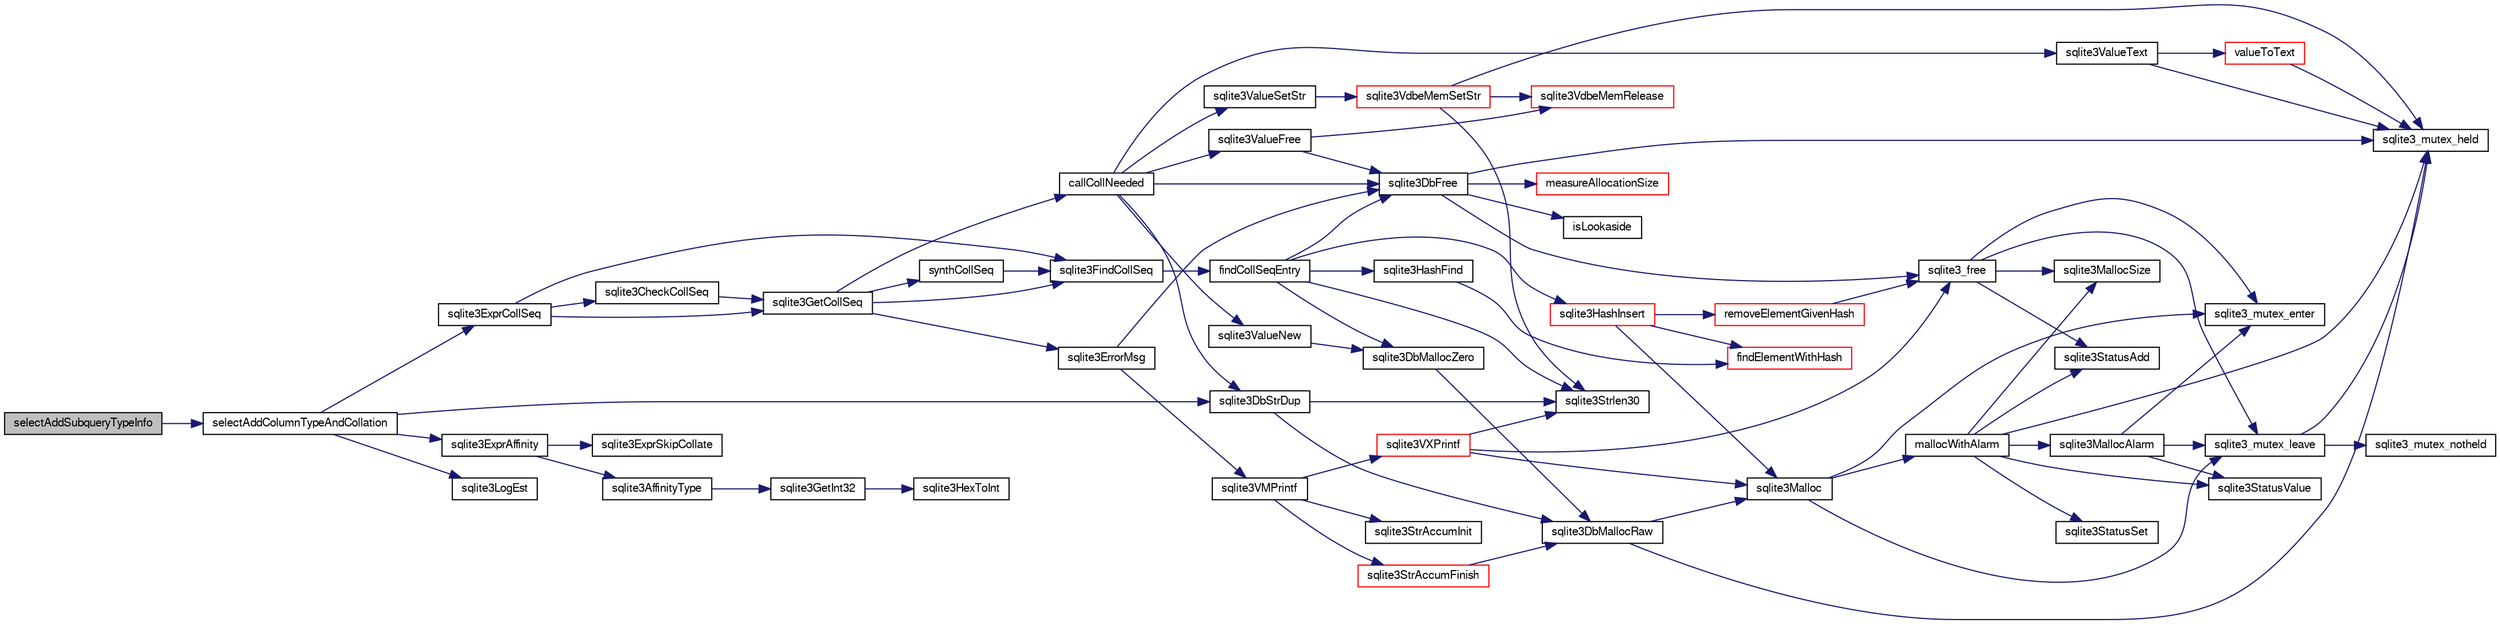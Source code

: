 digraph "selectAddSubqueryTypeInfo"
{
  edge [fontname="FreeSans",fontsize="10",labelfontname="FreeSans",labelfontsize="10"];
  node [fontname="FreeSans",fontsize="10",shape=record];
  rankdir="LR";
  Node286048 [label="selectAddSubqueryTypeInfo",height=0.2,width=0.4,color="black", fillcolor="grey75", style="filled", fontcolor="black"];
  Node286048 -> Node286049 [color="midnightblue",fontsize="10",style="solid",fontname="FreeSans"];
  Node286049 [label="selectAddColumnTypeAndCollation",height=0.2,width=0.4,color="black", fillcolor="white", style="filled",URL="$sqlite3_8c.html#af0d3e812ed68a0aabcc6cfeeb0ac523f"];
  Node286049 -> Node286050 [color="midnightblue",fontsize="10",style="solid",fontname="FreeSans"];
  Node286050 [label="sqlite3DbStrDup",height=0.2,width=0.4,color="black", fillcolor="white", style="filled",URL="$sqlite3_8c.html#a0ec4772ee6de7316ecd1e6cabb1beeef"];
  Node286050 -> Node286051 [color="midnightblue",fontsize="10",style="solid",fontname="FreeSans"];
  Node286051 [label="sqlite3Strlen30",height=0.2,width=0.4,color="black", fillcolor="white", style="filled",URL="$sqlite3_8c.html#a3dcd80ba41f1a308193dee74857b62a7"];
  Node286050 -> Node286052 [color="midnightblue",fontsize="10",style="solid",fontname="FreeSans"];
  Node286052 [label="sqlite3DbMallocRaw",height=0.2,width=0.4,color="black", fillcolor="white", style="filled",URL="$sqlite3_8c.html#abbe8be0cf7175e11ddc3e2218fad924e"];
  Node286052 -> Node286053 [color="midnightblue",fontsize="10",style="solid",fontname="FreeSans"];
  Node286053 [label="sqlite3_mutex_held",height=0.2,width=0.4,color="black", fillcolor="white", style="filled",URL="$sqlite3_8c.html#acf77da68932b6bc163c5e68547ecc3e7"];
  Node286052 -> Node286054 [color="midnightblue",fontsize="10",style="solid",fontname="FreeSans"];
  Node286054 [label="sqlite3Malloc",height=0.2,width=0.4,color="black", fillcolor="white", style="filled",URL="$sqlite3_8c.html#a361a2eaa846b1885f123abe46f5d8b2b"];
  Node286054 -> Node286055 [color="midnightblue",fontsize="10",style="solid",fontname="FreeSans"];
  Node286055 [label="sqlite3_mutex_enter",height=0.2,width=0.4,color="black", fillcolor="white", style="filled",URL="$sqlite3_8c.html#a1c12cde690bd89f104de5cbad12a6bf5"];
  Node286054 -> Node286056 [color="midnightblue",fontsize="10",style="solid",fontname="FreeSans"];
  Node286056 [label="mallocWithAlarm",height=0.2,width=0.4,color="black", fillcolor="white", style="filled",URL="$sqlite3_8c.html#ab070d5cf8e48ec8a6a43cf025d48598b"];
  Node286056 -> Node286053 [color="midnightblue",fontsize="10",style="solid",fontname="FreeSans"];
  Node286056 -> Node286057 [color="midnightblue",fontsize="10",style="solid",fontname="FreeSans"];
  Node286057 [label="sqlite3StatusSet",height=0.2,width=0.4,color="black", fillcolor="white", style="filled",URL="$sqlite3_8c.html#afec7586c01fcb5ea17dc9d7725a589d9"];
  Node286056 -> Node286058 [color="midnightblue",fontsize="10",style="solid",fontname="FreeSans"];
  Node286058 [label="sqlite3StatusValue",height=0.2,width=0.4,color="black", fillcolor="white", style="filled",URL="$sqlite3_8c.html#a30b8ac296c6e200c1fa57708d52c6ef6"];
  Node286056 -> Node286059 [color="midnightblue",fontsize="10",style="solid",fontname="FreeSans"];
  Node286059 [label="sqlite3MallocAlarm",height=0.2,width=0.4,color="black", fillcolor="white", style="filled",URL="$sqlite3_8c.html#ada66988e8471d1198f3219c062377508"];
  Node286059 -> Node286058 [color="midnightblue",fontsize="10",style="solid",fontname="FreeSans"];
  Node286059 -> Node286060 [color="midnightblue",fontsize="10",style="solid",fontname="FreeSans"];
  Node286060 [label="sqlite3_mutex_leave",height=0.2,width=0.4,color="black", fillcolor="white", style="filled",URL="$sqlite3_8c.html#a5838d235601dbd3c1fa993555c6bcc93"];
  Node286060 -> Node286053 [color="midnightblue",fontsize="10",style="solid",fontname="FreeSans"];
  Node286060 -> Node286061 [color="midnightblue",fontsize="10",style="solid",fontname="FreeSans"];
  Node286061 [label="sqlite3_mutex_notheld",height=0.2,width=0.4,color="black", fillcolor="white", style="filled",URL="$sqlite3_8c.html#a83967c837c1c000d3b5adcfaa688f5dc"];
  Node286059 -> Node286055 [color="midnightblue",fontsize="10",style="solid",fontname="FreeSans"];
  Node286056 -> Node286062 [color="midnightblue",fontsize="10",style="solid",fontname="FreeSans"];
  Node286062 [label="sqlite3MallocSize",height=0.2,width=0.4,color="black", fillcolor="white", style="filled",URL="$sqlite3_8c.html#acf5d2a5f35270bafb050bd2def576955"];
  Node286056 -> Node286063 [color="midnightblue",fontsize="10",style="solid",fontname="FreeSans"];
  Node286063 [label="sqlite3StatusAdd",height=0.2,width=0.4,color="black", fillcolor="white", style="filled",URL="$sqlite3_8c.html#afa029f93586aeab4cc85360905dae9cd"];
  Node286054 -> Node286060 [color="midnightblue",fontsize="10",style="solid",fontname="FreeSans"];
  Node286049 -> Node286064 [color="midnightblue",fontsize="10",style="solid",fontname="FreeSans"];
  Node286064 [label="sqlite3ExprAffinity",height=0.2,width=0.4,color="black", fillcolor="white", style="filled",URL="$sqlite3_8c.html#aca6a667380b05650f917422118d8b7d3"];
  Node286064 -> Node286065 [color="midnightblue",fontsize="10",style="solid",fontname="FreeSans"];
  Node286065 [label="sqlite3ExprSkipCollate",height=0.2,width=0.4,color="black", fillcolor="white", style="filled",URL="$sqlite3_8c.html#a91b59896d4e3534de7c33940dca8537c"];
  Node286064 -> Node286066 [color="midnightblue",fontsize="10",style="solid",fontname="FreeSans"];
  Node286066 [label="sqlite3AffinityType",height=0.2,width=0.4,color="black", fillcolor="white", style="filled",URL="$sqlite3_8c.html#ad3b6641027549ec6634f6239256676bd"];
  Node286066 -> Node286067 [color="midnightblue",fontsize="10",style="solid",fontname="FreeSans"];
  Node286067 [label="sqlite3GetInt32",height=0.2,width=0.4,color="black", fillcolor="white", style="filled",URL="$sqlite3_8c.html#a5f876209b4343549fc9224cd11c70928"];
  Node286067 -> Node286068 [color="midnightblue",fontsize="10",style="solid",fontname="FreeSans"];
  Node286068 [label="sqlite3HexToInt",height=0.2,width=0.4,color="black", fillcolor="white", style="filled",URL="$sqlite3_8c.html#ae3802c77b18399c03c8c9f973ff47239"];
  Node286049 -> Node286069 [color="midnightblue",fontsize="10",style="solid",fontname="FreeSans"];
  Node286069 [label="sqlite3ExprCollSeq",height=0.2,width=0.4,color="black", fillcolor="white", style="filled",URL="$sqlite3_8c.html#af36e271ed5ce13d4f2d088a766529574"];
  Node286069 -> Node286070 [color="midnightblue",fontsize="10",style="solid",fontname="FreeSans"];
  Node286070 [label="sqlite3GetCollSeq",height=0.2,width=0.4,color="black", fillcolor="white", style="filled",URL="$sqlite3_8c.html#a4ed2e10e20f9616894d068c6c73c3134"];
  Node286070 -> Node286071 [color="midnightblue",fontsize="10",style="solid",fontname="FreeSans"];
  Node286071 [label="sqlite3FindCollSeq",height=0.2,width=0.4,color="black", fillcolor="white", style="filled",URL="$sqlite3_8c.html#ac4f91d39f24a6435de12698fdb16bc14"];
  Node286071 -> Node286072 [color="midnightblue",fontsize="10",style="solid",fontname="FreeSans"];
  Node286072 [label="findCollSeqEntry",height=0.2,width=0.4,color="black", fillcolor="white", style="filled",URL="$sqlite3_8c.html#aaf9ae07c81dca508e137b5880e94aa98"];
  Node286072 -> Node286073 [color="midnightblue",fontsize="10",style="solid",fontname="FreeSans"];
  Node286073 [label="sqlite3HashFind",height=0.2,width=0.4,color="black", fillcolor="white", style="filled",URL="$sqlite3_8c.html#a8ca124229470a66b4c9c141ded48e2aa"];
  Node286073 -> Node286074 [color="midnightblue",fontsize="10",style="solid",fontname="FreeSans"];
  Node286074 [label="findElementWithHash",height=0.2,width=0.4,color="red", fillcolor="white", style="filled",URL="$sqlite3_8c.html#a75c0f574fa5d51702434c6e980d57d7f"];
  Node286072 -> Node286051 [color="midnightblue",fontsize="10",style="solid",fontname="FreeSans"];
  Node286072 -> Node286076 [color="midnightblue",fontsize="10",style="solid",fontname="FreeSans"];
  Node286076 [label="sqlite3DbMallocZero",height=0.2,width=0.4,color="black", fillcolor="white", style="filled",URL="$sqlite3_8c.html#a49cfebac9d6067a03442c92af73f33e4"];
  Node286076 -> Node286052 [color="midnightblue",fontsize="10",style="solid",fontname="FreeSans"];
  Node286072 -> Node286077 [color="midnightblue",fontsize="10",style="solid",fontname="FreeSans"];
  Node286077 [label="sqlite3HashInsert",height=0.2,width=0.4,color="red", fillcolor="white", style="filled",URL="$sqlite3_8c.html#aebbc6c13b3c139d5f3463938f441da3d"];
  Node286077 -> Node286074 [color="midnightblue",fontsize="10",style="solid",fontname="FreeSans"];
  Node286077 -> Node286078 [color="midnightblue",fontsize="10",style="solid",fontname="FreeSans"];
  Node286078 [label="removeElementGivenHash",height=0.2,width=0.4,color="red", fillcolor="white", style="filled",URL="$sqlite3_8c.html#a97ff4ac3846af0f8caf5426adfa2808a"];
  Node286078 -> Node286079 [color="midnightblue",fontsize="10",style="solid",fontname="FreeSans"];
  Node286079 [label="sqlite3_free",height=0.2,width=0.4,color="black", fillcolor="white", style="filled",URL="$sqlite3_8c.html#a6552349e36a8a691af5487999ab09519"];
  Node286079 -> Node286055 [color="midnightblue",fontsize="10",style="solid",fontname="FreeSans"];
  Node286079 -> Node286063 [color="midnightblue",fontsize="10",style="solid",fontname="FreeSans"];
  Node286079 -> Node286062 [color="midnightblue",fontsize="10",style="solid",fontname="FreeSans"];
  Node286079 -> Node286060 [color="midnightblue",fontsize="10",style="solid",fontname="FreeSans"];
  Node286077 -> Node286054 [color="midnightblue",fontsize="10",style="solid",fontname="FreeSans"];
  Node286072 -> Node286094 [color="midnightblue",fontsize="10",style="solid",fontname="FreeSans"];
  Node286094 [label="sqlite3DbFree",height=0.2,width=0.4,color="black", fillcolor="white", style="filled",URL="$sqlite3_8c.html#ac70ab821a6607b4a1b909582dc37a069"];
  Node286094 -> Node286053 [color="midnightblue",fontsize="10",style="solid",fontname="FreeSans"];
  Node286094 -> Node286095 [color="midnightblue",fontsize="10",style="solid",fontname="FreeSans"];
  Node286095 [label="measureAllocationSize",height=0.2,width=0.4,color="red", fillcolor="white", style="filled",URL="$sqlite3_8c.html#a45731e644a22fdb756e2b6337224217a"];
  Node286094 -> Node286097 [color="midnightblue",fontsize="10",style="solid",fontname="FreeSans"];
  Node286097 [label="isLookaside",height=0.2,width=0.4,color="black", fillcolor="white", style="filled",URL="$sqlite3_8c.html#a770fa05ff9717b75e16f4d968a77b897"];
  Node286094 -> Node286079 [color="midnightblue",fontsize="10",style="solid",fontname="FreeSans"];
  Node286070 -> Node286350 [color="midnightblue",fontsize="10",style="solid",fontname="FreeSans"];
  Node286350 [label="callCollNeeded",height=0.2,width=0.4,color="black", fillcolor="white", style="filled",URL="$sqlite3_8c.html#a4b69d70c8956d161ab4ec05d87ae1054"];
  Node286350 -> Node286050 [color="midnightblue",fontsize="10",style="solid",fontname="FreeSans"];
  Node286350 -> Node286094 [color="midnightblue",fontsize="10",style="solid",fontname="FreeSans"];
  Node286350 -> Node286351 [color="midnightblue",fontsize="10",style="solid",fontname="FreeSans"];
  Node286351 [label="sqlite3ValueNew",height=0.2,width=0.4,color="black", fillcolor="white", style="filled",URL="$sqlite3_8c.html#ad40a378778daff2d574bec905e35828b"];
  Node286351 -> Node286076 [color="midnightblue",fontsize="10",style="solid",fontname="FreeSans"];
  Node286350 -> Node286352 [color="midnightblue",fontsize="10",style="solid",fontname="FreeSans"];
  Node286352 [label="sqlite3ValueSetStr",height=0.2,width=0.4,color="black", fillcolor="white", style="filled",URL="$sqlite3_8c.html#a1fd40749f47941ee97ff6d798e2bc67e"];
  Node286352 -> Node286186 [color="midnightblue",fontsize="10",style="solid",fontname="FreeSans"];
  Node286186 [label="sqlite3VdbeMemSetStr",height=0.2,width=0.4,color="red", fillcolor="white", style="filled",URL="$sqlite3_8c.html#a9697bec7c3b512483638ea3646191d7d"];
  Node286186 -> Node286053 [color="midnightblue",fontsize="10",style="solid",fontname="FreeSans"];
  Node286186 -> Node286051 [color="midnightblue",fontsize="10",style="solid",fontname="FreeSans"];
  Node286186 -> Node286172 [color="midnightblue",fontsize="10",style="solid",fontname="FreeSans"];
  Node286172 [label="sqlite3VdbeMemRelease",height=0.2,width=0.4,color="red", fillcolor="white", style="filled",URL="$sqlite3_8c.html#a90606361dbeba88159fd6ff03fcc10cc"];
  Node286350 -> Node286160 [color="midnightblue",fontsize="10",style="solid",fontname="FreeSans"];
  Node286160 [label="sqlite3ValueText",height=0.2,width=0.4,color="black", fillcolor="white", style="filled",URL="$sqlite3_8c.html#ad567a94e52d1adf81f4857fdba00a59b"];
  Node286160 -> Node286053 [color="midnightblue",fontsize="10",style="solid",fontname="FreeSans"];
  Node286160 -> Node286161 [color="midnightblue",fontsize="10",style="solid",fontname="FreeSans"];
  Node286161 [label="valueToText",height=0.2,width=0.4,color="red", fillcolor="white", style="filled",URL="$sqlite3_8c.html#abded1c4848e5c5901949c02af499044c"];
  Node286161 -> Node286053 [color="midnightblue",fontsize="10",style="solid",fontname="FreeSans"];
  Node286350 -> Node286353 [color="midnightblue",fontsize="10",style="solid",fontname="FreeSans"];
  Node286353 [label="sqlite3ValueFree",height=0.2,width=0.4,color="black", fillcolor="white", style="filled",URL="$sqlite3_8c.html#afeed84c3f344a833d15c7209265dc520"];
  Node286353 -> Node286172 [color="midnightblue",fontsize="10",style="solid",fontname="FreeSans"];
  Node286353 -> Node286094 [color="midnightblue",fontsize="10",style="solid",fontname="FreeSans"];
  Node286070 -> Node286354 [color="midnightblue",fontsize="10",style="solid",fontname="FreeSans"];
  Node286354 [label="synthCollSeq",height=0.2,width=0.4,color="black", fillcolor="white", style="filled",URL="$sqlite3_8c.html#ac89143f2b98a9efb9f18bb326e271063"];
  Node286354 -> Node286071 [color="midnightblue",fontsize="10",style="solid",fontname="FreeSans"];
  Node286070 -> Node286355 [color="midnightblue",fontsize="10",style="solid",fontname="FreeSans"];
  Node286355 [label="sqlite3ErrorMsg",height=0.2,width=0.4,color="black", fillcolor="white", style="filled",URL="$sqlite3_8c.html#aee2798e173651adae0f9c85469f3457d"];
  Node286355 -> Node286331 [color="midnightblue",fontsize="10",style="solid",fontname="FreeSans"];
  Node286331 [label="sqlite3VMPrintf",height=0.2,width=0.4,color="black", fillcolor="white", style="filled",URL="$sqlite3_8c.html#a05535d0982ef06fbc2ee8195ebbae689"];
  Node286331 -> Node286087 [color="midnightblue",fontsize="10",style="solid",fontname="FreeSans"];
  Node286087 [label="sqlite3StrAccumInit",height=0.2,width=0.4,color="black", fillcolor="white", style="filled",URL="$sqlite3_8c.html#aabf95e113b9d54d519cd15a56215f560"];
  Node286331 -> Node286088 [color="midnightblue",fontsize="10",style="solid",fontname="FreeSans"];
  Node286088 [label="sqlite3VXPrintf",height=0.2,width=0.4,color="red", fillcolor="white", style="filled",URL="$sqlite3_8c.html#a63c25806c9bd4a2b76f9a0eb232c6bde"];
  Node286088 -> Node286054 [color="midnightblue",fontsize="10",style="solid",fontname="FreeSans"];
  Node286088 -> Node286051 [color="midnightblue",fontsize="10",style="solid",fontname="FreeSans"];
  Node286088 -> Node286079 [color="midnightblue",fontsize="10",style="solid",fontname="FreeSans"];
  Node286331 -> Node286180 [color="midnightblue",fontsize="10",style="solid",fontname="FreeSans"];
  Node286180 [label="sqlite3StrAccumFinish",height=0.2,width=0.4,color="red", fillcolor="white", style="filled",URL="$sqlite3_8c.html#adb7f26b10ac1b847db6f000ef4c2e2ba"];
  Node286180 -> Node286052 [color="midnightblue",fontsize="10",style="solid",fontname="FreeSans"];
  Node286355 -> Node286094 [color="midnightblue",fontsize="10",style="solid",fontname="FreeSans"];
  Node286069 -> Node286071 [color="midnightblue",fontsize="10",style="solid",fontname="FreeSans"];
  Node286069 -> Node286356 [color="midnightblue",fontsize="10",style="solid",fontname="FreeSans"];
  Node286356 [label="sqlite3CheckCollSeq",height=0.2,width=0.4,color="black", fillcolor="white", style="filled",URL="$sqlite3_8c.html#aaf12fc8e392ea73879ac89207623d813"];
  Node286356 -> Node286070 [color="midnightblue",fontsize="10",style="solid",fontname="FreeSans"];
  Node286049 -> Node286357 [color="midnightblue",fontsize="10",style="solid",fontname="FreeSans"];
  Node286357 [label="sqlite3LogEst",height=0.2,width=0.4,color="black", fillcolor="white", style="filled",URL="$sqlite3_8c.html#a14c7d015bfd3d4a869739b9e6139c84f"];
}
